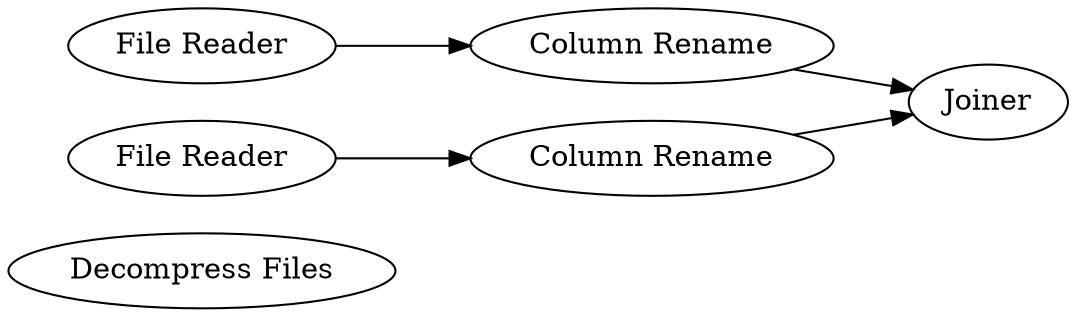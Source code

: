 digraph {
	2 [label="Decompress Files"]
	3 [label="File Reader"]
	4 [label="File Reader"]
	5 [label=Joiner]
	6 [label="Column Rename"]
	7 [label="Column Rename"]
	3 -> 6
	4 -> 7
	6 -> 5
	7 -> 5
	rankdir=LR
}
